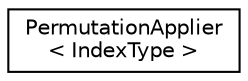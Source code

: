 digraph "Graphical Class Hierarchy"
{
 // LATEX_PDF_SIZE
  edge [fontname="Helvetica",fontsize="10",labelfontname="Helvetica",labelfontsize="10"];
  node [fontname="Helvetica",fontsize="10",shape=record];
  rankdir="LR";
  Node0 [label="PermutationApplier\l\< IndexType \>",height=0.2,width=0.4,color="black", fillcolor="white", style="filled",URL="$classoperations__research_1_1_permutation_applier.html",tooltip=" "];
}
